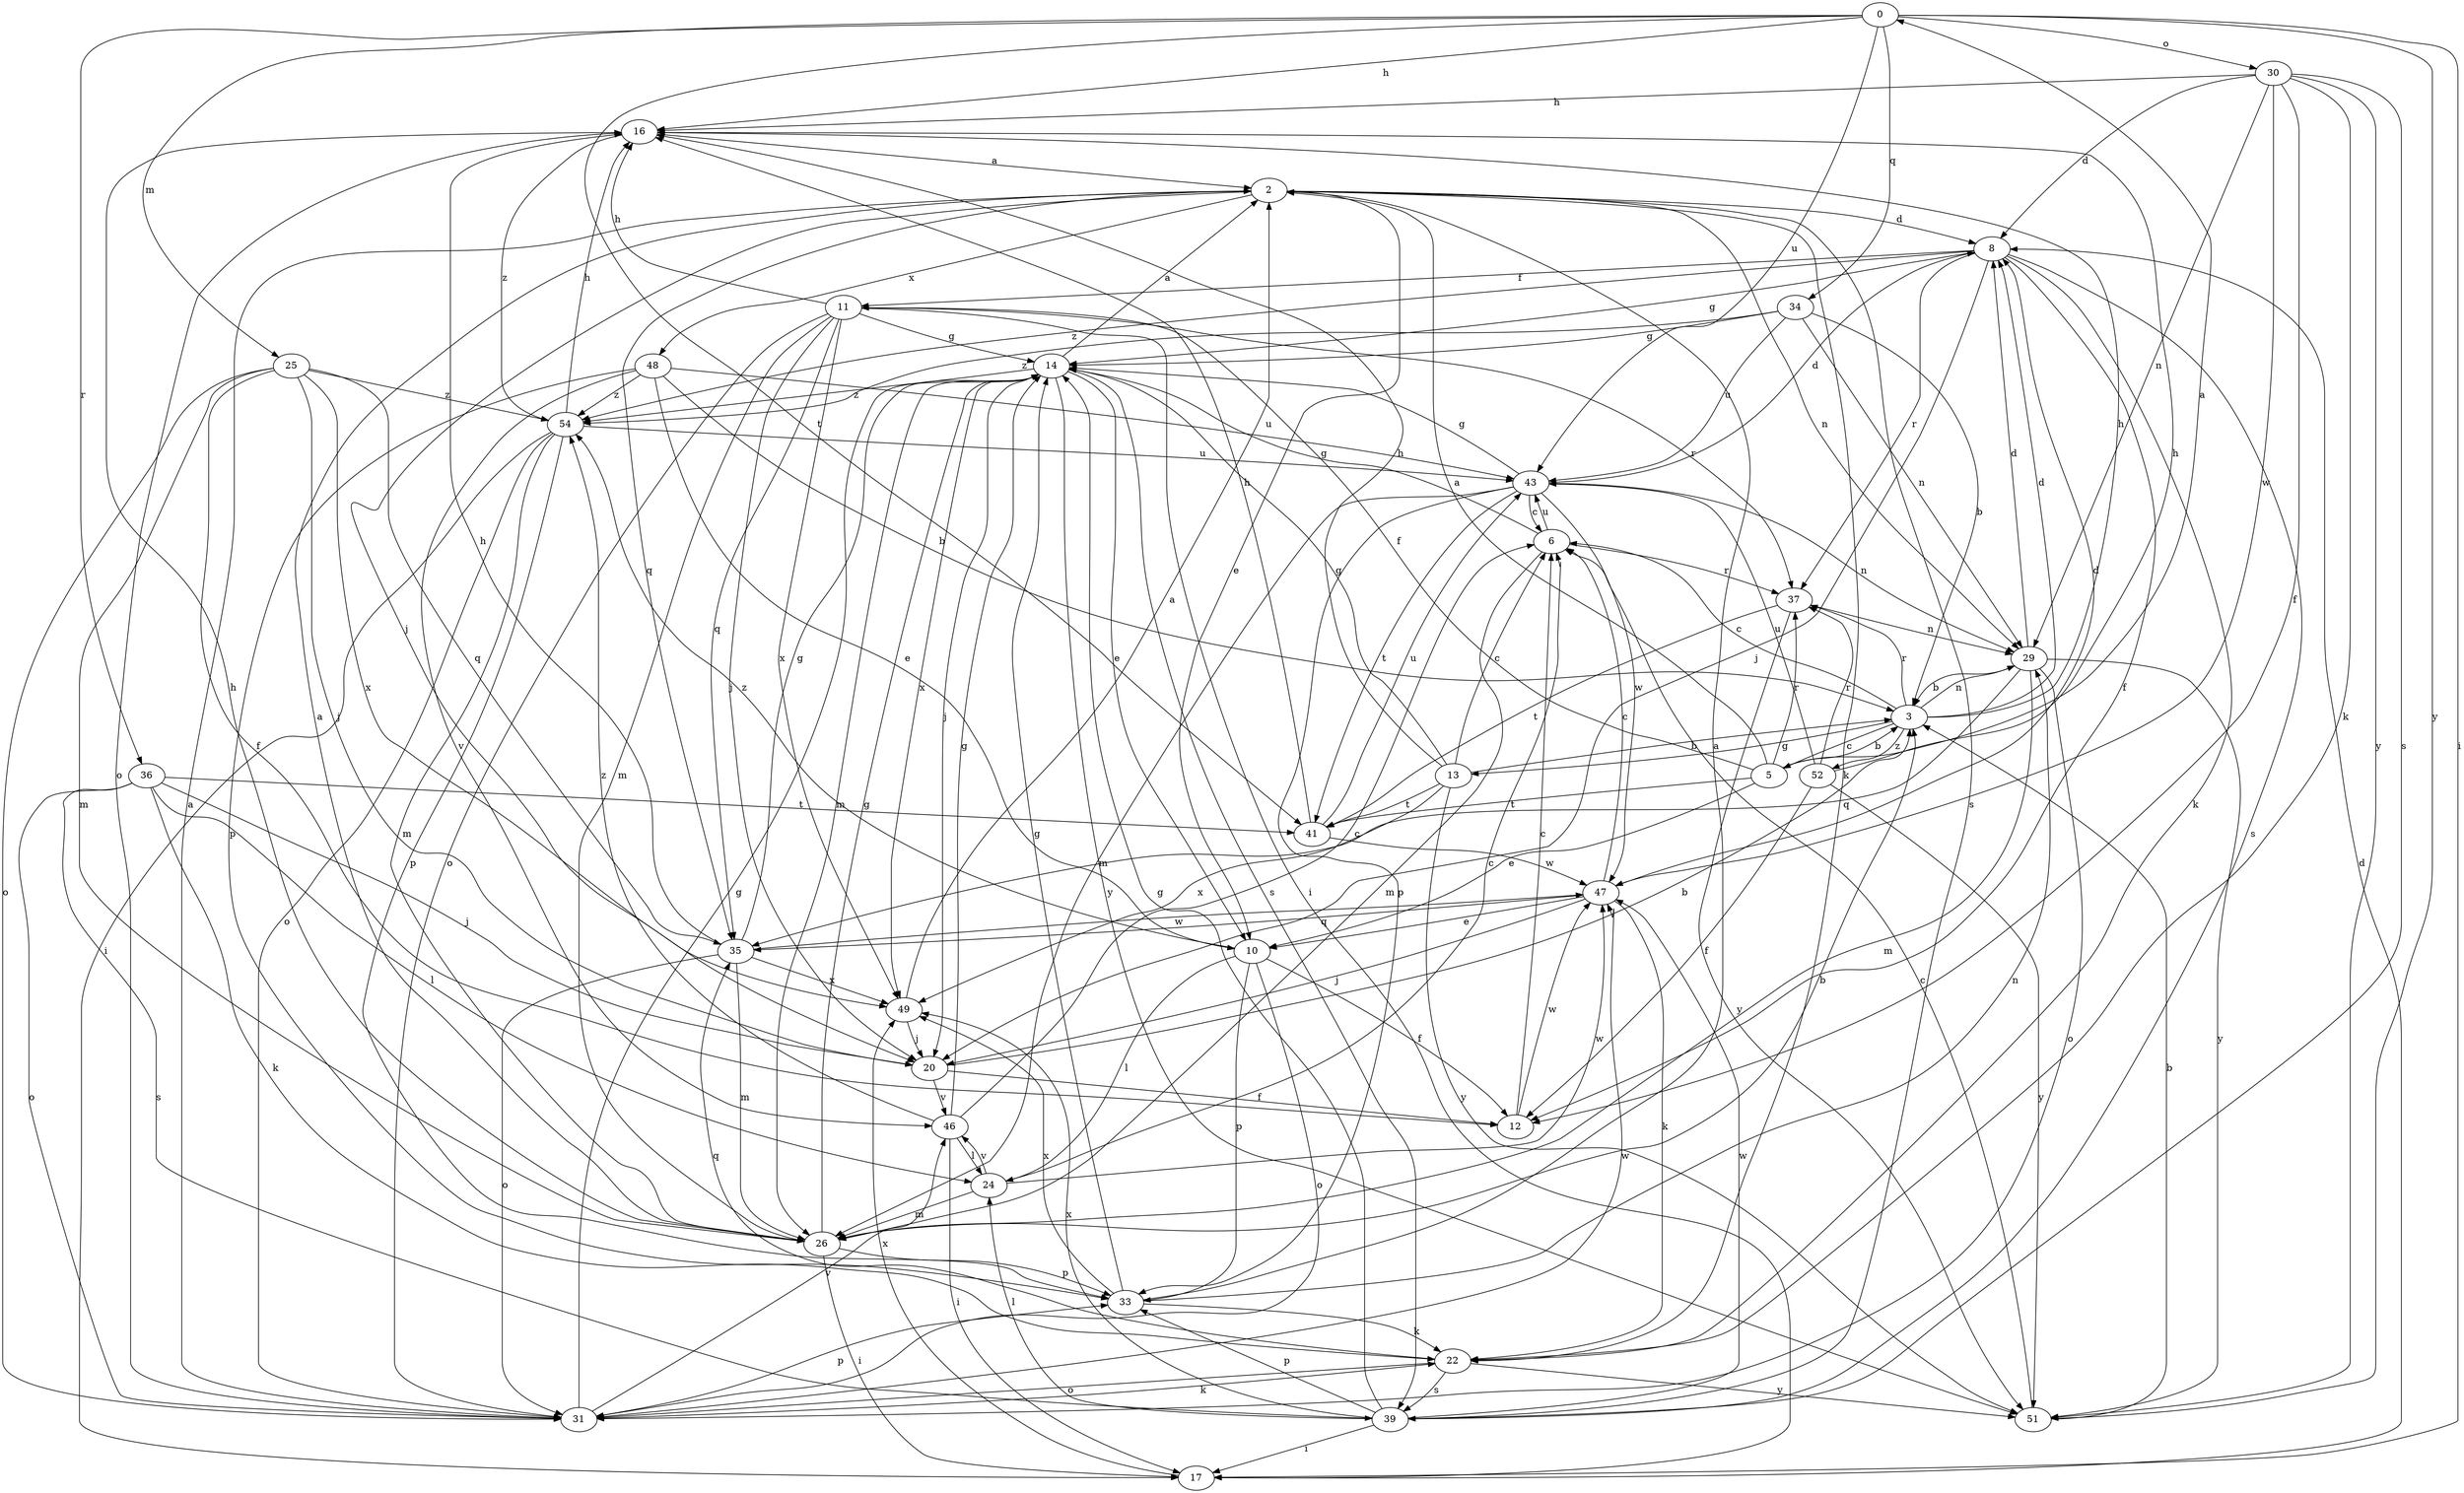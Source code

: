 strict digraph  {
0;
2;
3;
5;
6;
8;
10;
11;
12;
13;
14;
16;
17;
20;
22;
24;
25;
26;
29;
30;
31;
33;
34;
35;
36;
37;
39;
41;
43;
46;
47;
48;
49;
51;
52;
54;
0 -> 16  [label=h];
0 -> 17  [label=i];
0 -> 25  [label=m];
0 -> 30  [label=o];
0 -> 34  [label=q];
0 -> 36  [label=r];
0 -> 41  [label=t];
0 -> 43  [label=u];
0 -> 51  [label=y];
2 -> 8  [label=d];
2 -> 10  [label=e];
2 -> 20  [label=j];
2 -> 22  [label=k];
2 -> 29  [label=n];
2 -> 35  [label=q];
2 -> 39  [label=s];
2 -> 48  [label=x];
3 -> 5  [label=c];
3 -> 6  [label=c];
3 -> 8  [label=d];
3 -> 13  [label=g];
3 -> 16  [label=h];
3 -> 29  [label=n];
3 -> 37  [label=r];
3 -> 52  [label=z];
5 -> 0  [label=a];
5 -> 2  [label=a];
5 -> 3  [label=b];
5 -> 10  [label=e];
5 -> 11  [label=f];
5 -> 37  [label=r];
5 -> 41  [label=t];
6 -> 14  [label=g];
6 -> 26  [label=m];
6 -> 37  [label=r];
6 -> 43  [label=u];
8 -> 11  [label=f];
8 -> 12  [label=f];
8 -> 14  [label=g];
8 -> 20  [label=j];
8 -> 22  [label=k];
8 -> 37  [label=r];
8 -> 39  [label=s];
8 -> 54  [label=z];
10 -> 12  [label=f];
10 -> 24  [label=l];
10 -> 31  [label=o];
10 -> 33  [label=p];
10 -> 54  [label=z];
11 -> 14  [label=g];
11 -> 16  [label=h];
11 -> 17  [label=i];
11 -> 20  [label=j];
11 -> 26  [label=m];
11 -> 31  [label=o];
11 -> 35  [label=q];
11 -> 37  [label=r];
11 -> 49  [label=x];
12 -> 6  [label=c];
12 -> 47  [label=w];
13 -> 3  [label=b];
13 -> 6  [label=c];
13 -> 14  [label=g];
13 -> 16  [label=h];
13 -> 41  [label=t];
13 -> 49  [label=x];
13 -> 51  [label=y];
14 -> 2  [label=a];
14 -> 10  [label=e];
14 -> 20  [label=j];
14 -> 26  [label=m];
14 -> 39  [label=s];
14 -> 49  [label=x];
14 -> 51  [label=y];
14 -> 54  [label=z];
16 -> 2  [label=a];
16 -> 31  [label=o];
16 -> 54  [label=z];
17 -> 8  [label=d];
17 -> 49  [label=x];
20 -> 3  [label=b];
20 -> 12  [label=f];
20 -> 46  [label=v];
22 -> 31  [label=o];
22 -> 35  [label=q];
22 -> 39  [label=s];
22 -> 51  [label=y];
24 -> 6  [label=c];
24 -> 26  [label=m];
24 -> 46  [label=v];
24 -> 47  [label=w];
25 -> 12  [label=f];
25 -> 20  [label=j];
25 -> 26  [label=m];
25 -> 31  [label=o];
25 -> 35  [label=q];
25 -> 49  [label=x];
25 -> 54  [label=z];
26 -> 2  [label=a];
26 -> 3  [label=b];
26 -> 14  [label=g];
26 -> 16  [label=h];
26 -> 17  [label=i];
26 -> 33  [label=p];
29 -> 3  [label=b];
29 -> 8  [label=d];
29 -> 26  [label=m];
29 -> 31  [label=o];
29 -> 35  [label=q];
29 -> 51  [label=y];
30 -> 8  [label=d];
30 -> 12  [label=f];
30 -> 16  [label=h];
30 -> 22  [label=k];
30 -> 29  [label=n];
30 -> 39  [label=s];
30 -> 47  [label=w];
30 -> 51  [label=y];
31 -> 2  [label=a];
31 -> 14  [label=g];
31 -> 22  [label=k];
31 -> 33  [label=p];
31 -> 46  [label=v];
31 -> 47  [label=w];
33 -> 2  [label=a];
33 -> 14  [label=g];
33 -> 22  [label=k];
33 -> 29  [label=n];
33 -> 49  [label=x];
34 -> 3  [label=b];
34 -> 14  [label=g];
34 -> 29  [label=n];
34 -> 43  [label=u];
34 -> 54  [label=z];
35 -> 14  [label=g];
35 -> 16  [label=h];
35 -> 26  [label=m];
35 -> 31  [label=o];
35 -> 47  [label=w];
35 -> 49  [label=x];
36 -> 20  [label=j];
36 -> 22  [label=k];
36 -> 24  [label=l];
36 -> 31  [label=o];
36 -> 39  [label=s];
36 -> 41  [label=t];
37 -> 29  [label=n];
37 -> 41  [label=t];
37 -> 51  [label=y];
39 -> 14  [label=g];
39 -> 17  [label=i];
39 -> 24  [label=l];
39 -> 33  [label=p];
39 -> 47  [label=w];
39 -> 49  [label=x];
41 -> 16  [label=h];
41 -> 43  [label=u];
41 -> 47  [label=w];
43 -> 6  [label=c];
43 -> 8  [label=d];
43 -> 14  [label=g];
43 -> 26  [label=m];
43 -> 29  [label=n];
43 -> 33  [label=p];
43 -> 41  [label=t];
43 -> 47  [label=w];
46 -> 6  [label=c];
46 -> 14  [label=g];
46 -> 17  [label=i];
46 -> 24  [label=l];
46 -> 54  [label=z];
47 -> 6  [label=c];
47 -> 8  [label=d];
47 -> 10  [label=e];
47 -> 20  [label=j];
47 -> 22  [label=k];
47 -> 35  [label=q];
48 -> 3  [label=b];
48 -> 10  [label=e];
48 -> 33  [label=p];
48 -> 43  [label=u];
48 -> 46  [label=v];
48 -> 54  [label=z];
49 -> 2  [label=a];
49 -> 20  [label=j];
51 -> 3  [label=b];
51 -> 6  [label=c];
52 -> 12  [label=f];
52 -> 16  [label=h];
52 -> 37  [label=r];
52 -> 43  [label=u];
52 -> 51  [label=y];
54 -> 16  [label=h];
54 -> 17  [label=i];
54 -> 26  [label=m];
54 -> 31  [label=o];
54 -> 33  [label=p];
54 -> 43  [label=u];
}
